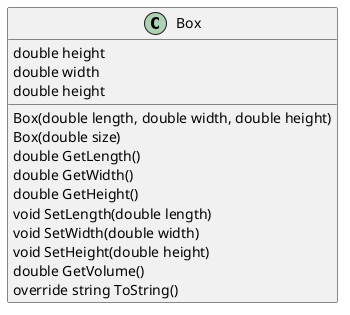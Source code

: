 ﻿@startuml
'' plantumlfile1
class Box{
	{field} double height
	{field} double width
	{field} double height
	{method}Box(double length, double width, double height)
	{method}Box(double size)
	{method}double GetLength()
	{method}double GetWidth()
	{method}double GetHeight()
	{method}void SetLength(double length)
	{method}void SetWidth(double width)
	{method}void SetHeight(double height)
	{method}double GetVolume()
	{method}override string ToString()
}
@enduml